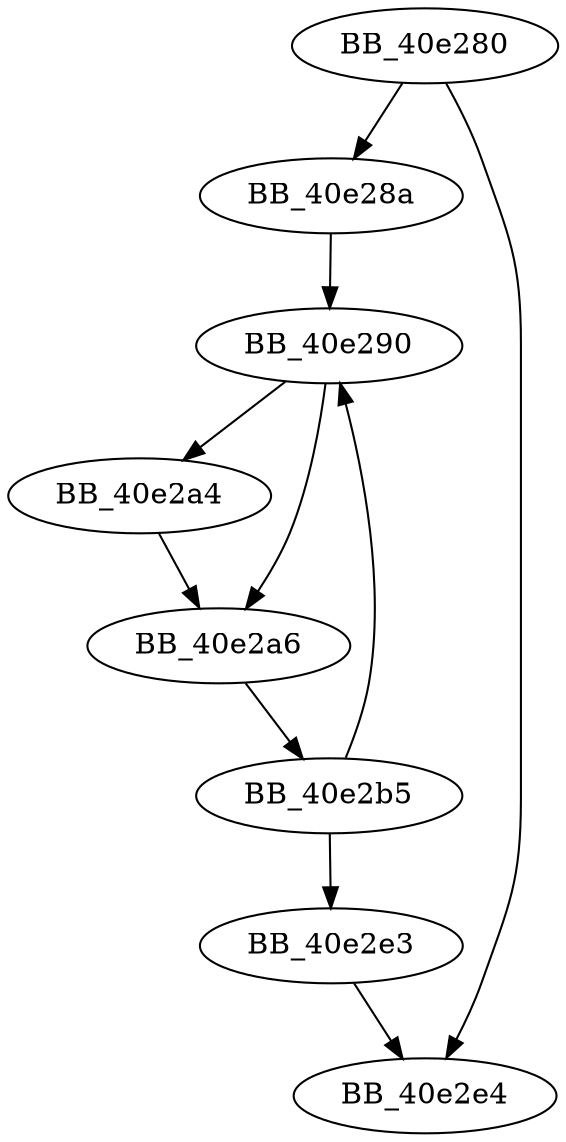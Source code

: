 DiGraph sub_40E280{
BB_40e280->BB_40e28a
BB_40e280->BB_40e2e4
BB_40e28a->BB_40e290
BB_40e290->BB_40e2a4
BB_40e290->BB_40e2a6
BB_40e2a4->BB_40e2a6
BB_40e2a6->BB_40e2b5
BB_40e2b5->BB_40e290
BB_40e2b5->BB_40e2e3
BB_40e2e3->BB_40e2e4
}
